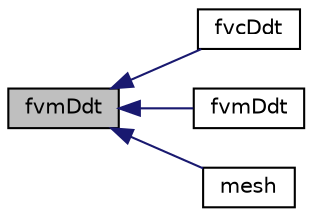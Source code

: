 digraph "fvmDdt"
{
  bgcolor="transparent";
  edge [fontname="Helvetica",fontsize="10",labelfontname="Helvetica",labelfontsize="10"];
  node [fontname="Helvetica",fontsize="10",shape=record];
  rankdir="LR";
  Node1 [label="fvmDdt",height=0.2,width=0.4,color="black", fillcolor="grey75", style="filled", fontcolor="black"];
  Node1 -> Node2 [dir="back",color="midnightblue",fontsize="10",style="solid",fontname="Helvetica"];
  Node2 [label="fvcDdt",height=0.2,width=0.4,color="black",URL="$a00156.html#af92ddb1062cba9d3b74b90593ccf9b86"];
  Node1 -> Node3 [dir="back",color="midnightblue",fontsize="10",style="solid",fontname="Helvetica"];
  Node3 [label="fvmDdt",height=0.2,width=0.4,color="black",URL="$a00156.html#ae2ed609edd76eef5571923959486d0a0"];
  Node1 -> Node4 [dir="back",color="midnightblue",fontsize="10",style="solid",fontname="Helvetica"];
  Node4 [label="mesh",height=0.2,width=0.4,color="black",URL="$a00156.html#a9687e6999ad5ae21072ec74623f049ff",tooltip="Return mesh reference. "];
}
